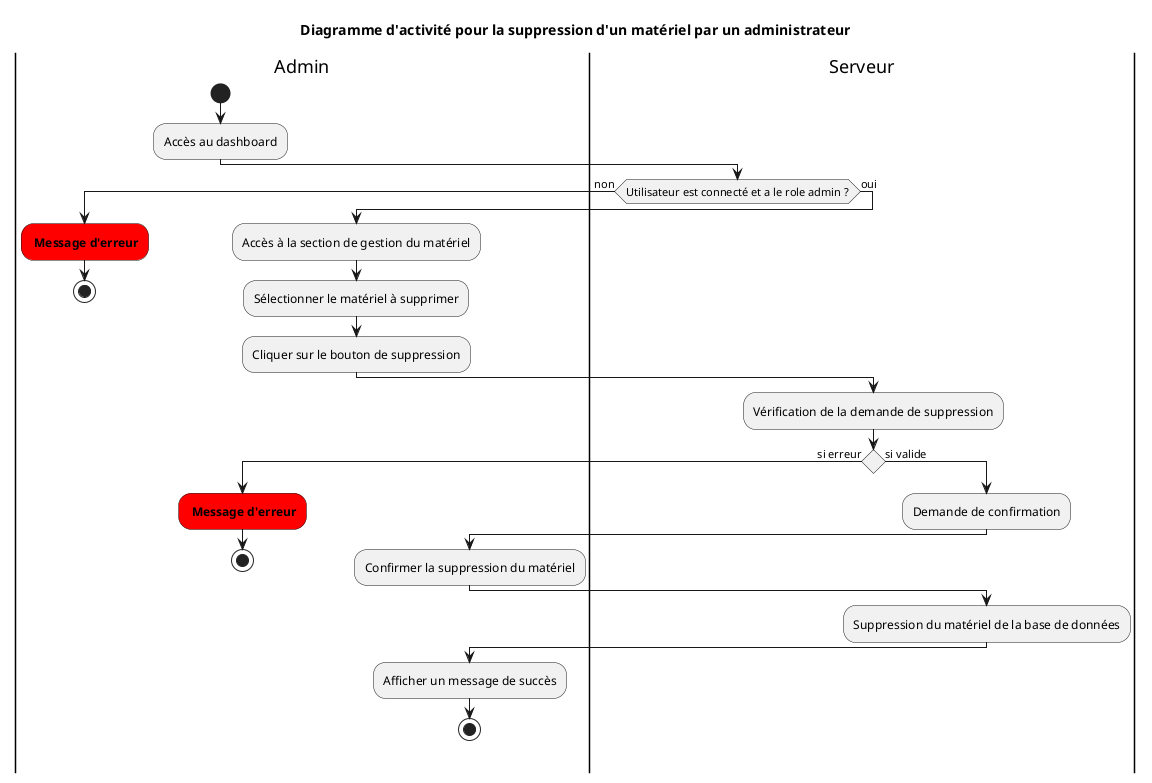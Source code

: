 @startuml DiagrammeActiviteAdminDeleteMaterial
title Diagramme d'activité pour la suppression d'un matériel par un administrateur

|Admin|
start
:Accès au dashboard;
|Serveur|
if (Utilisateur est connecté et a le role admin ?) then (non)
  |Admin|
  #red: **Message d'erreur**;
  stop
else (oui)
  |Admin|
  :Accès à la section de gestion du matériel;
  :Sélectionner le matériel à supprimer;
  :Cliquer sur le bouton de suppression;
  |Serveur|
  :Vérification de la demande de suppression;
  if () is (si erreur) then
    |Admin|
    #red: **Message d'erreur**;
    stop
  else (si valide)
    |Serveur|
    :Demande de confirmation;
    |Admin|
    :Confirmer la suppression du matériel;
    |Serveur|
    :Suppression du matériel de la base de données;
    |Admin|
    :Afficher un message de succès;
    stop
  endif
  endif
@enduml